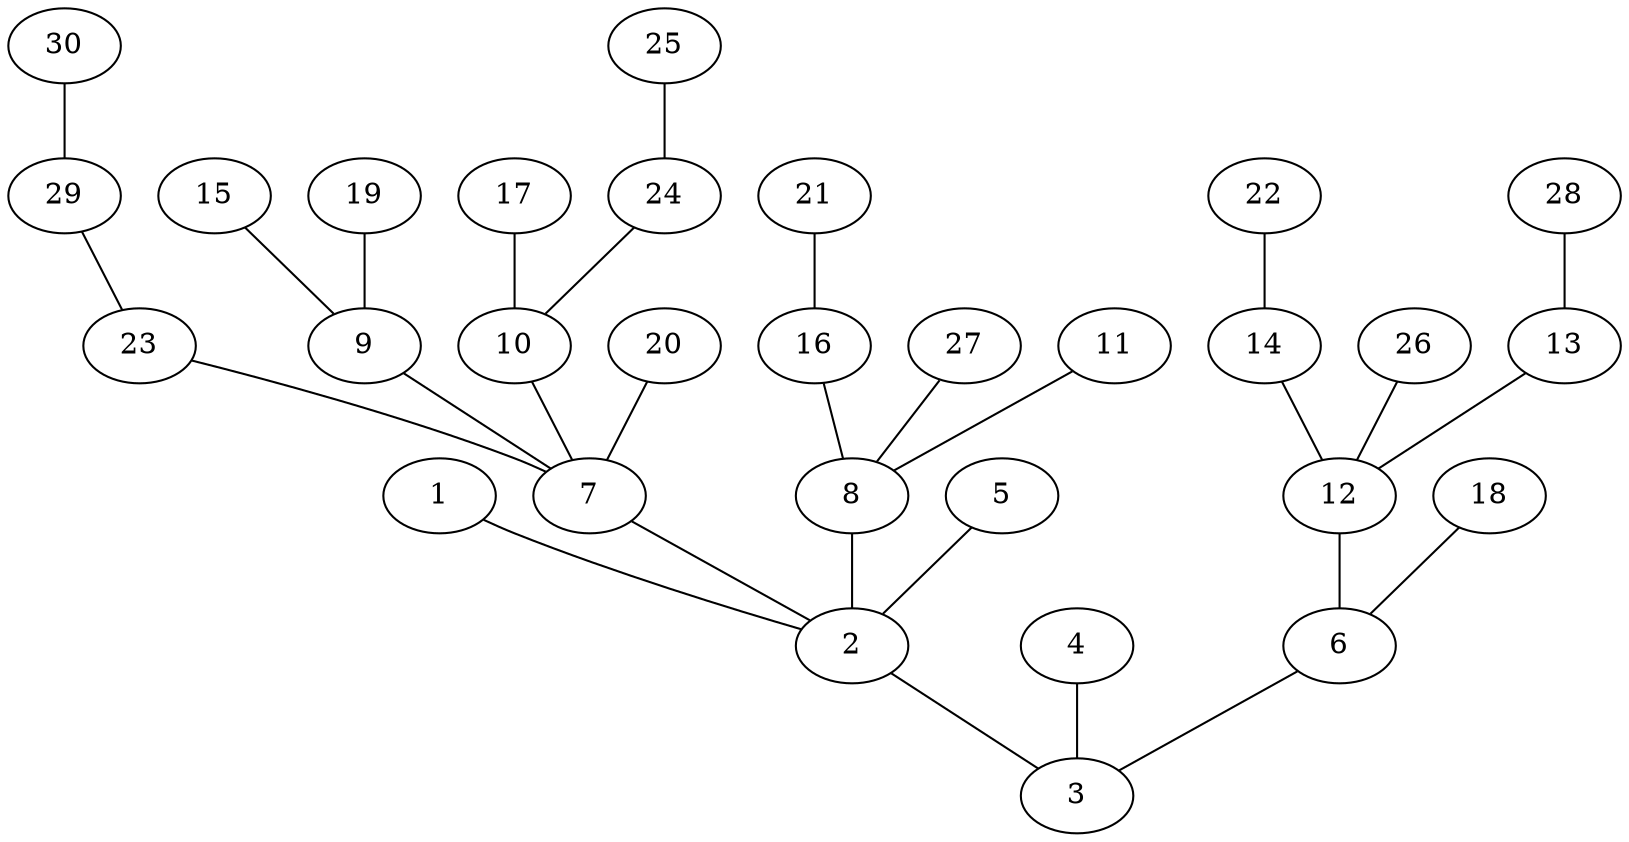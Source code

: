 graph arbol_DFS_R_G_1 {
    1;
    2;
    3;
    4;
    6;
    12;
    13;
    28;
    14;
    22;
    26;
    18;
    5;
    7;
    9;
    15;
    19;
    10;
    17;
    24;
    25;
    20;
    23;
    29;
    30;
    8;
    11;
    16;
    21;
    27;
    1 -- 2;
    2 -- 3;
    4 -- 3;
    6 -- 3;
    12 -- 6;
    13 -- 12;
    28 -- 13;
    14 -- 12;
    22 -- 14;
    26 -- 12;
    18 -- 6;
    5 -- 2;
    7 -- 2;
    9 -- 7;
    15 -- 9;
    19 -- 9;
    10 -- 7;
    17 -- 10;
    24 -- 10;
    25 -- 24;
    20 -- 7;
    23 -- 7;
    29 -- 23;
    30 -- 29;
    8 -- 2;
    11 -- 8;
    16 -- 8;
    21 -- 16;
    27 -- 8;
}